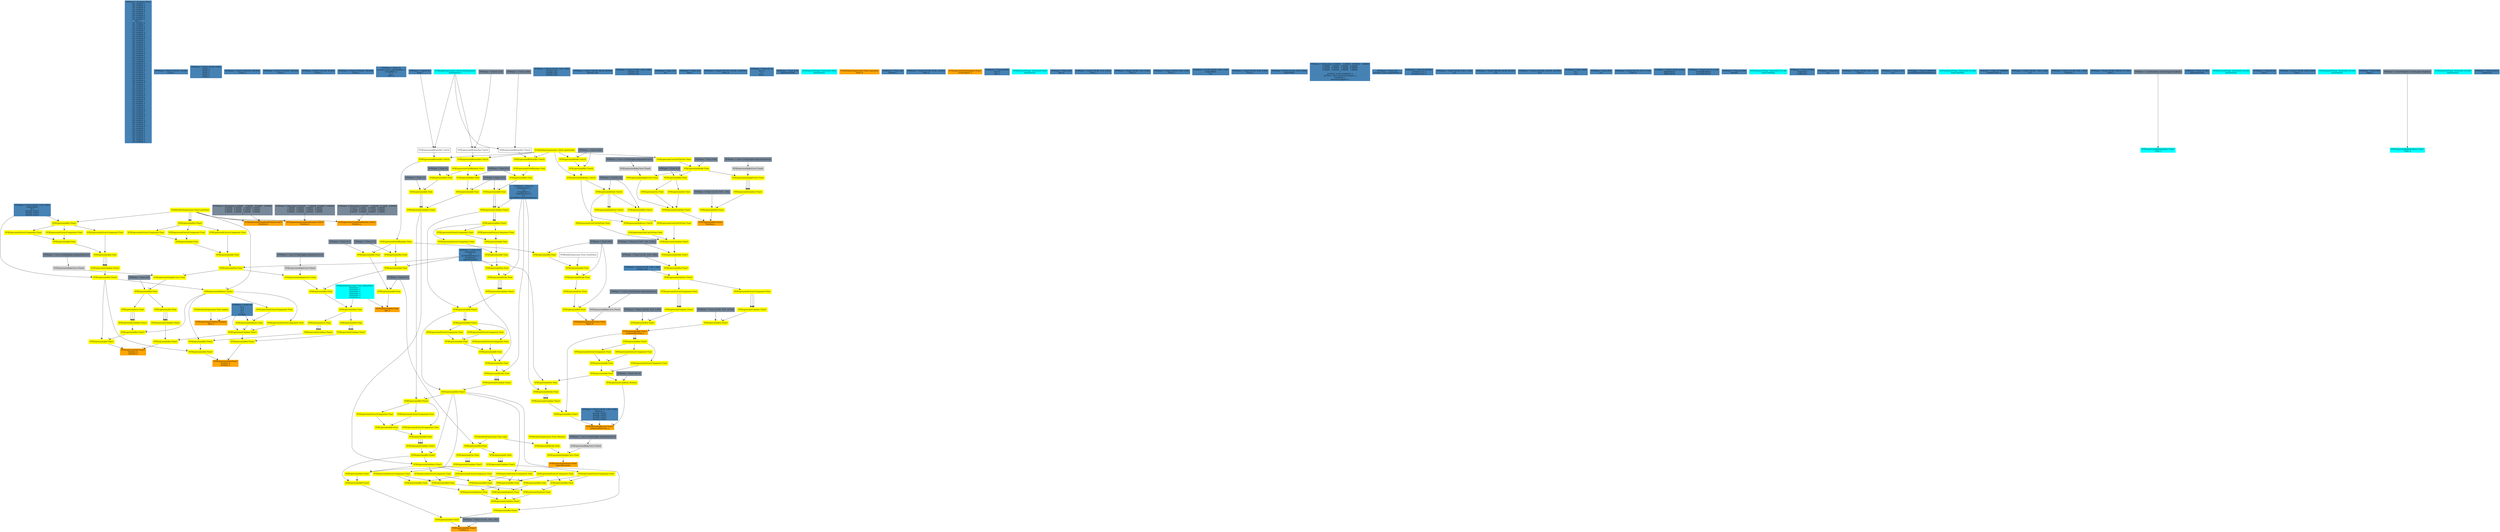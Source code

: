 digraph G {
node0 [shape="box" color="steelblue" style="filled" label="VFXValue`1 Boolean (True)
_vfx_enabled_a
_vfx_enabled_a
_vfx_enabled_b
_vfx_enabled_c
_vfx_enabled_d
_vfx_enabled_e
_vfx_enabled_a
_vfx_enabled_b
_vfx_enabled_a
Alive_a
_vfx_enabled_b
_vfx_enabled_c
_vfx_enabled_a
_vfx_enabled_b
_vfx_enabled_c
_vfx_enabled_a
_vfx_enabled_b
_vfx_enabled_a
_vfx_enabled_b
_vfx_enabled_c
_vfx_enabled_a
_vfx_enabled_a
_vfx_enabled_b
_vfx_enabled_a
_vfx_enabled_b
_vfx_enabled_a
_vfx_enabled_b
_vfx_enabled_c
_vfx_enabled_d
_vfx_enabled_e
_vfx_enabled_f
_vfx_enabled_a
_vfx_enabled_a
_vfx_enabled_b
_vfx_enabled_a
_vfx_enabled_b
_vfx_enabled_c
_vfx_enabled_d
_vfx_enabled_a
_vfx_enabled_b
_vfx_enabled_a
_vfx_enabled_b
_vfx_enabled_c
_vfx_enabled_d
_vfx_enabled_a
_vfx_enabled_b
_vfx_enabled_c
_vfx_enabled_d
_vfx_enabled_a
_vfx_enabled_a
_vfx_enabled_b
_vfx_enabled_c
_vfx_enabled_d
_vfx_enabled_e
_vfx_enabled_f
_vfx_enabled_a
_vfx_enabled_b
_vfx_enabled_c
_vfx_enabled_d
_vfx_enabled_e
_vfx_enabled_a
_vfx_enabled_a
_vfx_enabled_b
_vfx_enabled_a
_vfx_enabled_b
_vfx_enabled_c
_vfx_enabled_d
_vfx_enabled_a
_vfx_enabled_a
_vfx_enabled_a
_vfx_enabled_a
_vfx_enabled_a
_vfx_enabled_a"]
node1 [shape="box" color="steelblue" style="filled" label="VFXValue`1 Float2 ((16.00, 16.00))
Count_a"]
node2 [shape="box" color="steelblue" style="filled" label="VFXValue`1 Float2 ((0.00, 0.00))
Delay_a
Delay_a
Delay_a
Delay_a
Delay_a"]
node3 [shape="box" color="steelblue" style="filled" label="VFXValue`1 Float2 ((256.00, 256.00))
Count_a"]
node4 [shape="box" color="steelblue" style="filled" label="VFXValue`1 Float2 ((128.00, 128.00))
Count_a"]
node5 [shape="box" color="steelblue" style="filled" label="VFXValue`1 Float2 ((32.00, 32.00))
Count_a"]
node6 [shape="box" color="steelblue" style="filled" label="VFXValue`1 Float2 ((750.00, 750.00))
Count_a"]
node7 [shape="box" color="steelblue" style="filled" label="VFXValue`1 Float (3)
arcTorus_torus_minorRadius_a
FrameRate_a
B_a
Rate_a"]
node8 [shape="box" color="steelblue" style="filled" label="VFXValue`1 Float3 ((0.00, 1.00, 0.00))
targetOffset
B_b
bounds_center
bounds_center
bounds_center"]
node9 [shape="box" color="steelblue" style="filled" label="VFXValue`1 Float3 ((2.00, 3.00, 2.00))
bounds_size
bounds_size
bounds_size"]
node10 [shape="box" color="steelblue" style="filled" label="VFXValue`1 Float3 ((0.00, 0.00, 0.00))
Position_a
bounds_center
bounds_center
bounds_center
bounds_center"]
node11 [shape="box" color="steelblue" style="filled" label="VFXValue`1 Float3 ((1.00, 1.00, 1.00))
bounds_size"]
node12 [shape="box" color="steelblue" style="filled" label="VFXValue`1 Float3 ((40.00, 40.00, 40.00))
bounds_size"]
node13 [shape="box" color="steelblue" style="filled" label="VFXValue`1 Float3 ((4.00, 2.00, 3.00))
bounds_size
bounds_size"]
node14 [shape="box" color="steelblue" style="filled" label="VFXValue`1 Float (0)
A_a
A_e
A_b
A_c
metallic"]
node15 [shape="box" color="steelblue" style="filled" label="VFXValue`1 Float (32)
B_a"]
node16 [shape="box" color="orange" style="filled" label="VFXExpressionMul Float3
Position_a"]
node17 [shape="box" color="yellow" style="filled" label="VFXExpressionAdd Float3"]
node18 [shape="box" color="yellow" style="filled" label="VFXExpressionAdd Float3"]
node19 [shape="box" color="yellow" style="filled" label="VFXExpressionMul Float3"]
node20 [shape="box" color="yellow" style="filled" label="VFXExpressionMul Float3"]
node21 [shape="box" color="yellow" style="filled" label="VFXExpressionMul Float3"]
node22 [shape="box" color="yellow" style="filled" label="VFXExpressionCombine Float3"]
node23 [shape="box" color="yellow" style="filled" label="VFXExpressionAdd Float"]
node24 [shape="box" color="lightslategray" style="filled" label="VFXValue`1 Float (-0.1)"]
node25 [shape="box" color="yellow" style="filled" label="VFXExpressionMul Float"]
node26 [shape="box" color="yellow" style="filled" label="VFXExpressionFixedRandom Float"]
node27 [shape="box" color="yellow" style="filled" label="VFXExpressionBitwiseXor Uint32"]
node28 [shape="box" color="yellow" style="filled" label="VFXAttributeExpression Uint32 (particleId)"]
node29 [shape="box" label="VFXExpressionBitwiseXor Uint32"]
node30 [shape="box" color="lightslategray" style="filled" label="VFXValue`1 Uint32 (456)"]
node31 [shape="box" color="cyan" style="filled" label="VFXBuiltInExpression Uint32 (SystemSeed)
systemSeed_f"]
node32 [shape="box" color="lightslategray" style="filled" label="VFXValue`1 Float (0.2)"]
node33 [shape="box" color="steelblue" style="filled" label="VFXValue`1 Float (1)
volumeFactor_a
A_f
FrameRate_a
FadedDistance_d
A_a
invSoftParticlesFadeDistance"]
node34 [shape="box" color="yellow" style="filled" label="VFXExpressionCombine Float3"]
node35 [shape="box" color="yellow" style="filled" label="VFXExpressionDivide Float"]
node36 [shape="box" color="yellow" style="filled" label="VFXExpressionPow Float"]
node37 [shape="box" color="yellow" style="filled" label="VFXExpressionAdd Float"]
node38 [shape="box" color="yellow" style="filled" label="VFXExpressionAdd Float"]
node39 [shape="box" color="yellow" style="filled" label="VFXExpressionExtractComponent Float"]
node40 [shape="box" color="yellow" style="filled" label="VFXExpressionMul Float3"]
node41 [shape="box" color="yellow" style="filled" label="VFXExpressionExtractComponent Float"]
node42 [shape="box" color="yellow" style="filled" label="VFXExpressionExtractComponent Float"]
node43 [shape="box" color="steelblue" style="filled" label="VFXValue`1 Float (0.5)
smoothness
A_b
InvFadeDistance_d
smoothness
alphaThreshold"]
node44 [shape="box" color="yellow" style="filled" label="VFXExpressionCombine Float3"]
node45 [shape="box" color="yellow" style="filled" label="VFXExpressionDivide Float"]
node46 [shape="box" color="yellow" style="filled" label="VFXExpressionPow Float"]
node47 [shape="box" color="yellow" style="filled" label="VFXExpressionAdd Float"]
node48 [shape="box" color="yellow" style="filled" label="VFXExpressionAdd Float"]
node49 [shape="box" color="yellow" style="filled" label="VFXExpressionExtractComponent Float"]
node50 [shape="box" color="yellow" style="filled" label="VFXExpressionMul Float3"]
node51 [shape="box" color="yellow" style="filled" label="VFXExpressionExtractComponent Float"]
node52 [shape="box" color="yellow" style="filled" label="VFXExpressionExtractComponent Float"]
node53 [shape="box" color="yellow" style="filled" label="VFXExpressionCombine Float3"]
node54 [shape="box" color="yellow" style="filled" label="VFXExpressionAdd Float"]
node55 [shape="box" color="yellow" style="filled" label="VFXExpressionAdd Float"]
node56 [shape="box" color="yellow" style="filled" label="VFXExpressionExtractComponent Float"]
node57 [shape="box" color="yellow" style="filled" label="VFXExpressionMul Float3"]
node58 [shape="box" color="yellow" style="filled" label="VFXExpressionCombine Float3"]
node59 [shape="box" color="yellow" style="filled" label="VFXExpressionAdd Float"]
node60 [shape="box" color="lightslategray" style="filled" label="VFXValue`1 Float (-1)"]
node61 [shape="box" color="yellow" style="filled" label="VFXExpressionMul Float"]
node62 [shape="box" color="yellow" style="filled" label="VFXExpressionFixedRandom Float"]
node63 [shape="box" color="yellow" style="filled" label="VFXExpressionBitwiseXor Uint32"]
node64 [shape="box" label="VFXExpressionBitwiseXor Uint32"]
node65 [shape="box" color="lightslategray" style="filled" label="VFXValue`1 Uint32 (123)"]
node66 [shape="box" color="lightslategray" style="filled" label="VFXValue`1 Float (2)"]
node67 [shape="box" color="yellow" style="filled" label="VFXExpressionAdd Float"]
node68 [shape="box" color="yellow" style="filled" label="VFXExpressionMul Float"]
node69 [shape="box" color="yellow" style="filled" label="VFXExpressionExtractComponent Float"]
node70 [shape="box" color="yellow" style="filled" label="VFXExpressionExtractComponent Float"]
node71 [shape="box" color="yellow" style="filled" label="VFXExpressionMul Float3"]
node72 [shape="box" color="yellow" style="filled" label="VFXExpressionSubtract Float3"]
node73 [shape="box" color="yellow" style="filled" label="VFXExpressionCombine Float3"]
node74 [shape="box" color="yellow" style="filled" label="VFXExpressionCos Float"]
node75 [shape="box" color="yellow" style="filled" label="VFXExpressionMul Float"]
node76 [shape="box" color="yellow" style="filled" label="VFXAttributeExpression Float (age)"]
node77 [shape="box" color="lightslategray" style="filled" label="VFXValue`1 Float (0.1)"]
node78 [shape="box" color="yellow" style="filled" label="VFXExpressionMul Float3"]
node79 [shape="box" color="yellow" style="filled" label="VFXExpressionCombine Float3"]
node80 [shape="box" color="yellow" style="filled" label="VFXExpressionSubtract Float"]
node81 [shape="box" color="yellow" style="filled" label="VFXExpressionMul Float"]
node82 [shape="box" color="yellow" style="filled" label="VFXExpressionExtractComponent Float"]
node83 [shape="box" color="yellow" style="filled" label="VFXExpressionExtractComponent Float"]
node84 [shape="box" color="yellow" style="filled" label="VFXExpressionMul Float"]
node85 [shape="box" color="yellow" style="filled" label="VFXExpressionExtractComponent Float"]
node86 [shape="box" color="yellow" style="filled" label="VFXExpressionExtractComponent Float"]
node87 [shape="box" color="yellow" style="filled" label="VFXExpressionSubtract Float"]
node88 [shape="box" color="yellow" style="filled" label="VFXExpressionMul Float"]
node89 [shape="box" color="yellow" style="filled" label="VFXExpressionExtractComponent Float"]
node90 [shape="box" color="yellow" style="filled" label="VFXExpressionMul Float"]
node91 [shape="box" color="yellow" style="filled" label="VFXExpressionExtractComponent Float"]
node92 [shape="box" color="yellow" style="filled" label="VFXExpressionSubtract Float"]
node93 [shape="box" color="yellow" style="filled" label="VFXExpressionMul Float"]
node94 [shape="box" color="yellow" style="filled" label="VFXExpressionMul Float"]
node95 [shape="box" color="yellow" style="filled" label="VFXExpressionCombine Float3"]
node96 [shape="box" color="yellow" style="filled" label="VFXExpressionSin Float"]
node97 [shape="box" color="lightslategray" style="filled" label="VFXValue`1 Float3 ((1.45, 1.00, 1.00))"]
node98 [shape="box" color="orange" style="filled" label="VFXExpressionMul Float
Age_b"]
node99 [shape="box" color="yellow" style="filled" label="VFXExpressionAdd Float"]
node100 [shape="box" color="yellow" style="filled" label="VFXExpressionMul Float"]
node101 [shape="box" color="yellow" style="filled" label="VFXExpressionFixedRandom Float"]
node102 [shape="box" color="yellow" style="filled" label="VFXExpressionBitwiseXor Uint32"]
node103 [shape="box" label="VFXExpressionBitwiseXor Uint32"]
node104 [shape="box" color="steelblue" style="filled" label="VFXValue`1 Uint32 (0)
Seed_f"]
node105 [shape="box" color="lightslategray" style="filled" label="VFXValue`1 Float (0.3)"]
node106 [shape="box" color="cyan" style="filled" label="VFXBuiltInExpression Float (DeltaTime)
deltaTime_c
deltaTime_e
deltaTime_b
deltaTime_a
deltaTime_a
deltaTime_a"]
node107 [shape="box" color="steelblue" style="filled" label="VFXValue`1 Float (30)
Rate_c"]
node108 [shape="box" color="steelblue" style="filled" label="VFXValue`1 Float3 ((12.00, 512.00, 1234.00))
Color_d"]
node109 [shape="box" color="steelblue" style="filled" label="VFXValue`1 Float (0.25)
Size_a
r_a
Size_c"]
node110 [shape="box" color="steelblue" style="filled" label="VFXValue`1 Float (0.9)
alphaThreshold"]
node111 [shape="box" color="cyan" style="filled" label="VFXTexture2DValue Texture2D (954)
mainTexture"]
node112 [shape="box" color="orange" style="filled" label="VFXAttributeExpression Float3 (position)
Value_b"]
node113 [shape="box" color="steelblue" style="filled" label="VFXValue`1 Float (16)
Lifetime_c"]
node114 [shape="box" color="steelblue" style="filled" label="VFXValue`1 Float3 ((0.00, 14.91, 32.00))
Color_a"]
node115 [shape="box" color="orange" style="filled" label="VFXExpressionStripTangent Float3
stripTangent_a"]
node116 [shape="box" color="steelblue" style="filled" label="VFXValue`1 Float (0.005)
Size_b
Size_c"]
node117 [shape="box" color="orange" style="filled" label="VFXExpressionSaturate Float
alphaThreshold"]
node118 [shape="box" color="yellow" style="filled" label="VFXExpressionSampleCurve Float"]
node119 [shape="box" color="lightgray" style="filled" label="VFXExpressionBakeCurve Float4"]
node120 [shape="box" color="lightslategray" style="filled" label="VFXValue`1 Curve (UnityEngine.AnimationCurve)"]
node121 [shape="box" color="yellow" style="filled" label="VFXExpressionDivide Float"]
node122 [shape="box" color="yellow" style="filled" label="VFXAttributeExpression Float (lifetime)"]
node123 [shape="box" color="cyan" style="filled" label="VFXTexture2DValue Texture2D (954)
mainTexture"]
node124 [shape="box" color="orange" style="filled" label="VFXExpressionAdd Float3
computedPosition_a"]
node125 [shape="box" color="yellow" style="filled" label="VFXExpressionMul Float3"]
node126 [shape="box" color="yellow" style="filled" label="VFXExpressionCombine Float3"]
node127 [shape="box" color="yellow" style="filled" label="VFXExpressionExtractComponent Float"]
node128 [shape="box" color="yellow" style="filled" label="VFXExpressionSubtract Float3"]
node129 [shape="box" color="yellow" style="filled" label="VFXExpressionMul Float3"]
node130 [shape="box" color="yellow" style="filled" label="VFXExpressionDivide Float3"]
node131 [shape="box" color="yellow" style="filled" label="VFXExpressionCombine Float3"]
node132 [shape="box" color="yellow" style="filled" label="VFXExpressionCastUintToFloat Float"]
node133 [shape="box" color="yellow" style="filled" label="VFXExpressionDivide Uint32"]
node134 [shape="box" color="yellow" style="filled" label="VFXExpressionSubtract Uint32"]
node135 [shape="box" color="yellow" style="filled" label="VFXExpressionMul Uint32"]
node136 [shape="box" color="yellow" style="filled" label="VFXExpressionDivide Uint32"]
node137 [shape="box" color="lightslategray" style="filled" label="VFXValue`1 Uint32 (256)"]
node138 [shape="box" color="lightslategray" style="filled" label="VFXValue`1 Uint32 (16)"]
node139 [shape="box" color="yellow" style="filled" label="VFXExpressionCastUintToFloat Float"]
node140 [shape="box" color="yellow" style="filled" label="VFXExpressionSubtract Uint32"]
node141 [shape="box" color="yellow" style="filled" label="VFXExpressionCastUintToFloat Float"]
node142 [shape="box" color="yellow" style="filled" label="VFXExpressionSubtract Uint32"]
node143 [shape="box" color="yellow" style="filled" label="VFXExpressionMul Uint32"]
node144 [shape="box" color="lightslategray" style="filled" label="VFXValue`1 Float3 ((15.00, 1.00, 15.00))"]
node145 [shape="box" color="lightslategray" style="filled" label="VFXValue`1 Float3 ((2.00, 2.00, 2.00))"]
node146 [shape="box" color="lightslategray" style="filled" label="VFXValue`1 Float3 ((20.00, 0.00, 0.00))"]
node147 [shape="box" color="yellow" style="filled" label="VFXExpressionMul Float3"]
node148 [shape="box" color="yellow" style="filled" label="VFXExpressionCombine Float3"]
node149 [shape="box" color="yellow" style="filled" label="VFXExpressionExtractComponent Float"]
node150 [shape="box" color="lightslategray" style="filled" label="VFXValue`1 Float3 ((0.00, 0.00, 20.00))"]
node151 [shape="box" color="orange" style="filled" label="VFXExpressionBranch Float3
computedDirection_a"]
node152 [shape="box" color="yellow" style="filled" label="VFXExpressionCondition Boolean"]
node153 [shape="box" color="yellow" style="filled" label="VFXExpressionAdd Float"]
node154 [shape="box" color="yellow" style="filled" label="VFXExpressionAdd Float"]
node155 [shape="box" color="yellow" style="filled" label="VFXExpressionExtractComponent Float"]
node156 [shape="box" color="yellow" style="filled" label="VFXExpressionMul Float3"]
node157 [shape="box" color="yellow" style="filled" label="VFXExpressionExtractComponent Float"]
node158 [shape="box" color="yellow" style="filled" label="VFXExpressionExtractComponent Float"]
node159 [shape="box" color="lightslategray" style="filled" label="VFXValue`1 Float (1E-10)"]
node160 [shape="box" color="yellow" style="filled" label="VFXExpressionMul Float3"]
node161 [shape="box" color="yellow" style="filled" label="VFXExpressionCombine Float3"]
node162 [shape="box" color="yellow" style="filled" label="VFXExpressionDivide Float"]
node163 [shape="box" color="yellow" style="filled" label="VFXExpressionPow Float"]
node164 [shape="box" color="steelblue" style="filled" label="VFXValue`1 Float (40)
Size_b"]
node165 [shape="box" color="steelblue" style="filled" label="VFXValue`1 Float3 ((0.08, 0.12, 0.22))
Color_c"]
node166 [shape="box" color="steelblue" style="filled" label="VFXValue`1 Float3 ((0.00, 0.50, 0.00))
Pivot_a"]
node167 [shape="box" color="steelblue" style="filled" label="VFXValue`1 Float3 ((0.00, 0.00, 0.50))
Pivot_a"]
node168 [shape="box" color="orange" style="filled" label="VFXExpressionTransformPosition Float3
Position_b"]
node169 [shape="box" color="lightslategray" style="filled" label="VFXValue`1 Matrix4x4 (1.00000	0.00000	0.00000	0.00000
0.00000	0.00000	-1.00000	0.00000
0.00000	1.00000	0.00000	0.00000
0.00000	0.00000	0.00000	1.00000
)"]
node170 [shape="box" color="yellow" style="filled" label="VFXAttributeExpression Float3 (position)"]
node171 [shape="box" color="steelblue" style="filled" label="VFXValue`1 Float3 ((0.00, 0.00, 1.00))
targetOffset
B_b"]
node172 [shape="box" color="steelblue" style="filled" label="VFXValue`1 Float3 ((0.50, 0.00, 0.00))
Pivot_a"]
node173 [shape="box" color="orange" style="filled" label="VFXExpressionTransformPosition Float3
Position_b"]
node174 [shape="box" color="lightslategray" style="filled" label="VFXValue`1 Matrix4x4 (0.00000	-1.00000	0.00000	0.00000
1.00000	0.00000	0.00000	0.00000
0.00000	0.00000	1.00000	0.00000
0.00000	0.00000	0.00000	1.00000
)"]
node175 [shape="box" color="steelblue" style="filled" label="VFXValue`1 Float3 ((1.00, 0.00, 0.00))
targetOffset"]
node176 [shape="box" color="steelblue" style="filled" label="VFXValue`1 Matrix4x4 (1.00000	0.00000	0.00000	0.00000
0.00000	1.00000	0.00000	0.00000
0.00000	0.00000	1.00000	0.00000
0.00000	0.00000	0.00000	1.00000
)
arcTorus_torus_transform_a
arcTorus_torus_inverseTranspose_a
transform_a
inverseTranspose_a"]
node177 [shape="box" color="steelblue" style="filled" label="VFXValue`1 Float (12)
arcTorus_torus_majorRadius_a"]
node178 [shape="box" color="steelblue" style="filled" label="VFXValue`1 Float (6.283185)
arcTorus_arc_a
arcSphere_arc_a"]
node179 [shape="box" color="steelblue" style="filled" label="VFXValue`1 Float3 ((0.00, 0.00, -1.00))
A_b"]
node180 [shape="box" color="orange" style="filled" label="VFXExpressionTransformPosition Float3
Position_c"]
node181 [shape="box" color="lightslategray" style="filled" label="VFXValue`1 Matrix4x4 (-0.58303	-0.80289	0.12428	0.00000
-0.19217	0.28491	0.93909	0.00000
-0.78940	0.52364	-0.32040	0.00000
0.00000	0.00000	0.00000	1.00000
)"]
node182 [shape="box" color="steelblue" style="filled" label="VFXValue`1 Float3 ((80.00, 80.00, 80.00))
A_d"]
node183 [shape="box" color="steelblue" style="filled" label="VFXValue`1 Float3 ((120.00, 120.00, 120.00))
B_d"]
node184 [shape="box" color="steelblue" style="filled" label="VFXValue`1 Float (360)
B_e
B_b"]
node185 [shape="box" color="steelblue" style="filled" label="VFXValue`1 Float (50)
B_f"]
node186 [shape="box" color="steelblue" style="filled" label="VFXValue`1 Float3 ((0.75, 0.75, 0.75))
Color_b"]
node187 [shape="box" color="steelblue" style="filled" label="VFXValue`1 Float2 ((8.00, 8.00))
flipBookSize
flipBookSize"]
node188 [shape="box" color="steelblue" style="filled" label="VFXValue`1 Float2 ((0.13, 0.13))
invFlipBookSize
invFlipBookSize"]
node189 [shape="box" color="steelblue" style="filled" label="VFXValue`1 Float (0.106)
metallic"]
node190 [shape="box" color="cyan" style="filled" label="VFXTexture2DValue Texture2D (35138)
baseColorMap"]
node191 [shape="box" color="steelblue" style="filled" label="VFXValue`1 Float (0.293)
cropFactor
cropFactor"]
node192 [shape="box" color="orange" style="filled" label="VFXExpressionMul Float3
Position_a"]
node193 [shape="box" color="yellow" style="filled" label="VFXExpressionCombine Float3"]
node194 [shape="box" color="yellow" style="filled" label="VFXExpressionSin Float"]
node195 [shape="box" color="yellow" style="filled" label="VFXExpressionMul Float"]
node196 [shape="box" color="yellow" style="filled" label="VFXExpressionDivide Float"]
node197 [shape="box" color="yellow" style="filled" label="VFXExpressionCastUintToFloat Float"]
node198 [shape="box" color="lightslategray" style="filled" label="VFXValue`1 Float (100)"]
node199 [shape="box" color="lightslategray" style="filled" label="VFXValue`1 Float (23)"]
node200 [shape="box" color="yellow" style="filled" label="VFXExpressionSampleCurve Float"]
node201 [shape="box" color="lightgray" style="filled" label="VFXExpressionBakeCurve Float4"]
node202 [shape="box" color="lightslategray" style="filled" label="VFXValue`1 Curve (UnityEngine.AnimationCurve)"]
node203 [shape="box" color="yellow" style="filled" label="VFXExpressionCos Float"]
node204 [shape="box" color="yellow" style="filled" label="VFXExpressionMul Float3"]
node205 [shape="box" color="lightslategray" style="filled" label="VFXValue`1 Float3 ((2.50, 0.00, 1.40))"]
node206 [shape="box" color="yellow" style="filled" label="VFXExpressionCombine Float3"]
node207 [shape="box" color="yellow" style="filled" label="VFXExpressionSampleCurve Float"]
node208 [shape="box" color="lightgray" style="filled" label="VFXExpressionBakeCurve Float4"]
node209 [shape="box" color="lightslategray" style="filled" label="VFXValue`1 Curve (UnityEngine.AnimationCurve)"]
node210 [shape="box" color="steelblue" style="filled" label="VFXValue`1 Float (63)
B_c"]
node211 [shape="box" color="orange" style="filled" label="VFXExpressionAdd Float3
Position_d
Position_d"]
node212 [shape="box" color="yellow" style="filled" label="VFXExpressionAdd Float3"]
node213 [shape="box" color="yellow" style="filled" label="VFXExpressionMul Float3"]
node214 [shape="box" color="yellow" style="filled" label="VFXExpressionCombine Float3"]
node215 [shape="box" color="yellow" style="filled" label="VFXExpressionAdd Float"]
node216 [shape="box" color="yellow" style="filled" label="VFXExpressionAdd Float"]
node217 [shape="box" color="yellow" style="filled" label="VFXExpressionExtractComponent Float"]
node218 [shape="box" color="yellow" style="filled" label="VFXExpressionMul Float3"]
node219 [shape="box" color="yellow" style="filled" label="VFXExpressionExtractComponent Float"]
node220 [shape="box" color="yellow" style="filled" label="VFXExpressionExtractComponent Float"]
node221 [shape="box" color="yellow" style="filled" label="VFXExpressionMul Float3"]
node222 [shape="box" color="yellow" style="filled" label="VFXExpressionSubtract Float3"]
node223 [shape="box" color="yellow" style="filled" label="VFXExpressionCombine Float3"]
node224 [shape="box" color="yellow" style="filled" label="VFXExpressionCos Float"]
node225 [shape="box" color="yellow" style="filled" label="VFXExpressionMul Float"]
node226 [shape="box" color="yellow" style="filled" label="VFXExpressionSampleCurve Float"]
node227 [shape="box" color="lightgray" style="filled" label="VFXExpressionBakeCurve Float4"]
node228 [shape="box" color="lightslategray" style="filled" label="VFXValue`1 Curve (UnityEngine.AnimationCurve)"]
node229 [shape="box" color="yellow" style="filled" label="VFXExpressionPow Float"]
node230 [shape="box" color="yellow" style="filled" label="VFXExpressionAdd Float"]
node231 [shape="box" color="yellow" style="filled" label="VFXExpressionAdd Float"]
node232 [shape="box" color="yellow" style="filled" label="VFXExpressionExtractComponent Float"]
node233 [shape="box" color="yellow" style="filled" label="VFXExpressionMul Float3"]
node234 [shape="box" color="yellow" style="filled" label="VFXExpressionExtractComponent Float"]
node235 [shape="box" color="yellow" style="filled" label="VFXExpressionExtractComponent Float"]
node236 [shape="box" color="lightslategray" style="filled" label="VFXValue`1 Float (24)"]
node237 [shape="box" color="yellow" style="filled" label="VFXExpressionMul Float3"]
node238 [shape="box" color="yellow" style="filled" label="VFXExpressionCombine Float3"]
node239 [shape="box" color="yellow" style="filled" label="VFXExpressionSubtract Float"]
node240 [shape="box" color="yellow" style="filled" label="VFXExpressionExtractComponent Float"]
node241 [shape="box" color="yellow" style="filled" label="VFXExpressionExtractComponent Float"]
node242 [shape="box" color="yellow" style="filled" label="VFXExpressionCombine Float3"]
node243 [shape="box" color="yellow" style="filled" label="VFXExpressionSin Float"]
node244 [shape="box" color="orange" style="filled" label="VFXExpressionAdd Float3
Position_b
Position_a"]
node245 [shape="box" color="yellow" style="filled" label="VFXExpressionAdd Float3"]
node246 [shape="box" color="yellow" style="filled" label="VFXExpressionMul Float3"]
node247 [shape="box" color="yellow" style="filled" label="VFXExpressionCombine Float3"]
node248 [shape="box" color="yellow" style="filled" label="VFXExpressionCos Float"]
node249 [shape="box" color="yellow" style="filled" label="VFXExpressionMul Float"]
node250 [shape="box" color="yellow" style="filled" label="VFXExpressionMul Float"]
node251 [shape="box" color="yellow" style="filled" label="VFXExpressionAdd Float"]
node252 [shape="box" color="yellow" style="filled" label="VFXExpressionMul Float"]
node253 [shape="box" color="lightslategray" style="filled" label="VFXValue`1 Float (1.5)"]
node254 [shape="box" color="yellow" style="filled" label="VFXExpressionSampleCurve Float"]
node255 [shape="box" color="lightgray" style="filled" label="VFXExpressionBakeCurve Float4"]
node256 [shape="box" color="lightslategray" style="filled" label="VFXValue`1 Curve (UnityEngine.AnimationCurve)"]
node257 [shape="box" color="yellow" style="filled" label="VFXExpressionMul Float3"]
node258 [shape="box" color="yellow" style="filled" label="VFXExpressionCombine Float3"]
node259 [shape="box" color="yellow" style="filled" label="VFXExpressionSin Float"]
node260 [shape="box" color="steelblue" style="filled" label="VFXValue`1 Float3 ((0.60, 0.60, 0.60))
Color_a"]
node261 [shape="box" color="steelblue" style="filled" label="VFXValue`1 Float (1.27)
B_b"]
node262 [shape="box" color="steelblue" style="filled" label="VFXValue`1 Float (9.990009)
invSoftParticlesFadeDistance"]
node263 [shape="box" color="cyan" style="filled" label="VFXTexture2DValue Texture2D (35140)
baseColorMap"]
node264 [shape="box" color="steelblue" style="filled" label="VFXValue`1 Float (0.7289999)
volumeFactor_a"]
node265 [shape="box" color="steelblue" style="filled" label="VFXValue`1 Float3 ((0.00, -1.00, 0.00))
A_b"]
node266 [shape="box" color="steelblue" style="filled" label="VFXValue`1 Float3 ((2.00, 0.20, 1.00))
Position_c"]
node267 [shape="box" color="steelblue" style="filled" label="VFXValue`1 Float3 ((8.04, 109.00, 511.00))
Color_e"]
node268 [shape="box" color="cyan" style="filled" label="VFXExpressionBakeGradient Float3
Color_f"]
node269 [shape="box" color="lightslategray" style="filled" label="VFXValue`1 ColorGradient (UnityEngine.Gradient)"]
node270 [shape="box" color="steelblue" style="filled" label="VFXValue`1 Float (0.149)
alphaThreshold"]
node271 [shape="box" color="cyan" style="filled" label="VFXTexture2DValue Texture2D (35142)
mainTexture"]
node272 [shape="box" color="steelblue" style="filled" label="VFXValue`1 Float (0.05)
Size_a"]
node273 [shape="box" color="steelblue" style="filled" label="VFXValue`1 Float3 ((0.50, 2.90, 8.60))
Color_c"]
node274 [shape="box" color="orange" style="filled" label="VFXExpressionSampleCurve Float
Alpha_d"]
node275 [shape="box" color="lightgray" style="filled" label="VFXExpressionBakeCurve Float4"]
node276 [shape="box" color="lightslategray" style="filled" label="VFXValue`1 Curve (UnityEngine.AnimationCurve)"]
node277 [shape="box" color="yellow" style="filled" label="VFXExpressionMul Float"]
node278 [shape="box" color="yellow" style="filled" label="VFXExpressionFrac Float"]
node279 [shape="box" color="yellow" style="filled" label="VFXExpressionDivide Float"]
node280 [shape="box" color="yellow" style="filled" label="VFXExpressionAdd Float"]
node281 [shape="box" label="VFXBuiltInExpression Float (TotalTime)"]
node282 [shape="box" color="yellow" style="filled" label="VFXExpressionMul Float"]
node283 [shape="box" color="lightslategray" style="filled" label="VFXValue`1 Float (180)"]
node284 [shape="box" color="orange" style="filled" label="VFXExpressionCondition Boolean
Alive_e"]
node285 [shape="box" color="yellow" style="filled" label="VFXAttributeExpression Float (alpha)"]
node286 [shape="box" color="cyan" style="filled" label="VFXTexture2DValue Texture2D (35144)
mainTexture"]
node287 [shape="box" color="steelblue" style="filled" label="VFXValue`1 Float (90)
Angle_a"]
node288 [shape="box" color="cyan" style="filled" label="VFXExpressionBakeGradient Float3
Color_d"]
node289 [shape="box" color="lightslategray" style="filled" label="VFXValue`1 ColorGradient (UnityEngine.Gradient)"]
node290 [shape="box" color="cyan" style="filled" label="VFXTexture2DValue Texture2D (35146)
mainTexture"]
node291 [shape="box" color="steelblue" style="filled" label="VFXValue`1 Float (0.213)
cropFactor"]
node17 -> node16 [headlabel="0"]
node97 -> node16 [headlabel="1"]
node18 -> node17 [headlabel="0"]
node78 -> node17 [headlabel="1"]
node19 -> node18 [headlabel="0"]
node71 -> node18 [headlabel="1"]
node20 -> node19 [headlabel="0"]
node53 -> node19 [headlabel="1"]
node21 -> node20 [headlabel="0"]
node44 -> node20 [headlabel="1"]
node22 -> node21 [headlabel="0"]
node34 -> node21 [headlabel="1"]
node23 -> node22 [headlabel="0"]
node33 -> node22 [headlabel="1"]
node23 -> node22 [headlabel="2"]
node24 -> node23 [headlabel="0"]
node25 -> node23 [headlabel="1"]
node26 -> node25 [headlabel="0"]
node32 -> node25 [headlabel="1"]
node27 -> node26 
node28 -> node27 [headlabel="0"]
node29 -> node27 [headlabel="1"]
node30 -> node29 [headlabel="0"]
node31 -> node29 [headlabel="1"]
node35 -> node34 [headlabel="0"]
node35 -> node34 [headlabel="1"]
node35 -> node34 [headlabel="2"]
node33 -> node35 [headlabel="0"]
node36 -> node35 [headlabel="1"]
node37 -> node36 [headlabel="0"]
node43 -> node36 [headlabel="1"]
node38 -> node37 [headlabel="0"]
node42 -> node37 [headlabel="1"]
node39 -> node38 [headlabel="0"]
node41 -> node38 [headlabel="1"]
node40 -> node39 
node22 -> node40 [headlabel="0"]
node22 -> node40 [headlabel="1"]
node40 -> node41 
node40 -> node42 
node45 -> node44 [headlabel="0"]
node45 -> node44 [headlabel="1"]
node45 -> node44 [headlabel="2"]
node33 -> node45 [headlabel="0"]
node46 -> node45 [headlabel="1"]
node47 -> node46 [headlabel="0"]
node43 -> node46 [headlabel="1"]
node48 -> node47 [headlabel="0"]
node52 -> node47 [headlabel="1"]
node49 -> node48 [headlabel="0"]
node51 -> node48 [headlabel="1"]
node50 -> node49 
node21 -> node50 [headlabel="0"]
node21 -> node50 [headlabel="1"]
node50 -> node51 
node50 -> node52 
node54 -> node53 [headlabel="0"]
node54 -> node53 [headlabel="1"]
node54 -> node53 [headlabel="2"]
node55 -> node54 [headlabel="0"]
node70 -> node54 [headlabel="1"]
node56 -> node55 [headlabel="0"]
node69 -> node55 [headlabel="1"]
node57 -> node56 
node20 -> node57 [headlabel="0"]
node58 -> node57 [headlabel="1"]
node59 -> node58 [headlabel="0"]
node67 -> node58 [headlabel="1"]
node59 -> node58 [headlabel="2"]
node60 -> node59 [headlabel="0"]
node61 -> node59 [headlabel="1"]
node62 -> node61 [headlabel="0"]
node66 -> node61 [headlabel="1"]
node63 -> node62 
node28 -> node63 [headlabel="0"]
node64 -> node63 [headlabel="1"]
node65 -> node64 [headlabel="0"]
node31 -> node64 [headlabel="1"]
node24 -> node67 [headlabel="0"]
node68 -> node67 [headlabel="1"]
node62 -> node68 [headlabel="0"]
node32 -> node68 [headlabel="1"]
node57 -> node69 
node57 -> node70 
node72 -> node71 [headlabel="0"]
node73 -> node71 [headlabel="1"]
node58 -> node72 [headlabel="0"]
node19 -> node72 [headlabel="1"]
node74 -> node73 [headlabel="0"]
node74 -> node73 [headlabel="1"]
node74 -> node73 [headlabel="2"]
node75 -> node74 
node76 -> node75 [headlabel="0"]
node77 -> node75 [headlabel="1"]
node79 -> node78 [headlabel="0"]
node95 -> node78 [headlabel="1"]
node80 -> node79 [headlabel="0"]
node87 -> node79 [headlabel="1"]
node92 -> node79 [headlabel="2"]
node81 -> node80 [headlabel="0"]
node84 -> node80 [headlabel="1"]
node82 -> node81 [headlabel="0"]
node83 -> node81 [headlabel="1"]
node72 -> node82 
node20 -> node83 
node85 -> node84 [headlabel="0"]
node86 -> node84 [headlabel="1"]
node72 -> node85 
node20 -> node86 
node88 -> node87 [headlabel="0"]
node90 -> node87 [headlabel="1"]
node85 -> node88 [headlabel="0"]
node89 -> node88 [headlabel="1"]
node20 -> node89 
node91 -> node90 [headlabel="0"]
node83 -> node90 [headlabel="1"]
node72 -> node91 
node93 -> node92 [headlabel="0"]
node94 -> node92 [headlabel="1"]
node91 -> node93 [headlabel="0"]
node86 -> node93 [headlabel="1"]
node82 -> node94 [headlabel="0"]
node89 -> node94 [headlabel="1"]
node96 -> node95 [headlabel="0"]
node96 -> node95 [headlabel="1"]
node96 -> node95 [headlabel="2"]
node75 -> node96 
node99 -> node98 [headlabel="0"]
node106 -> node98 [headlabel="1"]
node77 -> node99 [headlabel="0"]
node100 -> node99 [headlabel="1"]
node101 -> node100 [headlabel="0"]
node105 -> node100 [headlabel="1"]
node102 -> node101 
node28 -> node102 [headlabel="0"]
node103 -> node102 [headlabel="1"]
node104 -> node103 [headlabel="0"]
node31 -> node103 [headlabel="1"]
node118 -> node117 
node119 -> node118 [headlabel="0"]
node121 -> node118 [headlabel="1"]
node120 -> node119 
node76 -> node121 [headlabel="0"]
node122 -> node121 [headlabel="1"]
node125 -> node124 [headlabel="0"]
node147 -> node124 [headlabel="1"]
node126 -> node125 [headlabel="0"]
node146 -> node125 [headlabel="1"]
node127 -> node126 [headlabel="0"]
node127 -> node126 [headlabel="1"]
node127 -> node126 [headlabel="2"]
node128 -> node127 
node129 -> node128 [headlabel="0"]
node11 -> node128 [headlabel="1"]
node130 -> node129 [headlabel="0"]
node145 -> node129 [headlabel="1"]
node131 -> node130 [headlabel="0"]
node144 -> node130 [headlabel="1"]
node132 -> node131 [headlabel="0"]
node139 -> node131 [headlabel="1"]
node141 -> node131 [headlabel="2"]
node133 -> node132 
node134 -> node133 [headlabel="0"]
node138 -> node133 [headlabel="1"]
node28 -> node134 [headlabel="0"]
node135 -> node134 [headlabel="1"]
node136 -> node135 [headlabel="0"]
node137 -> node135 [headlabel="1"]
node28 -> node136 [headlabel="0"]
node137 -> node136 [headlabel="1"]
node140 -> node139 
node133 -> node140 [headlabel="0"]
node133 -> node140 [headlabel="1"]
node142 -> node141 
node134 -> node142 [headlabel="0"]
node143 -> node142 [headlabel="1"]
node133 -> node143 [headlabel="0"]
node138 -> node143 [headlabel="1"]
node148 -> node147 [headlabel="0"]
node150 -> node147 [headlabel="1"]
node149 -> node148 [headlabel="0"]
node149 -> node148 [headlabel="1"]
node149 -> node148 [headlabel="2"]
node128 -> node149 
node152 -> node151 [headlabel="0"]
node10 -> node151 [headlabel="1"]
node160 -> node151 [headlabel="2"]
node153 -> node152 [headlabel="0"]
node159 -> node152 [headlabel="1"]
node154 -> node153 [headlabel="0"]
node158 -> node153 [headlabel="1"]
node155 -> node154 [headlabel="0"]
node157 -> node154 [headlabel="1"]
node156 -> node155 
node124 -> node156 [headlabel="0"]
node124 -> node156 [headlabel="1"]
node156 -> node157 
node156 -> node158 
node124 -> node160 [headlabel="0"]
node161 -> node160 [headlabel="1"]
node162 -> node161 [headlabel="0"]
node162 -> node161 [headlabel="1"]
node162 -> node161 [headlabel="2"]
node33 -> node162 [headlabel="0"]
node163 -> node162 [headlabel="1"]
node153 -> node163 [headlabel="0"]
node43 -> node163 [headlabel="1"]
node169 -> node168 [headlabel="0"]
node170 -> node168 [headlabel="1"]
node174 -> node173 [headlabel="0"]
node170 -> node173 [headlabel="1"]
node181 -> node180 [headlabel="0"]
node170 -> node180 [headlabel="1"]
node193 -> node192 [headlabel="0"]
node204 -> node192 [headlabel="1"]
node194 -> node193 [headlabel="0"]
node200 -> node193 [headlabel="1"]
node203 -> node193 [headlabel="2"]
node195 -> node194 
node196 -> node195 [headlabel="0"]
node199 -> node195 [headlabel="1"]
node197 -> node196 [headlabel="0"]
node198 -> node196 [headlabel="1"]
node28 -> node197 
node201 -> node200 [headlabel="0"]
node196 -> node200 [headlabel="1"]
node202 -> node201 
node195 -> node203 
node205 -> node204 [headlabel="0"]
node206 -> node204 [headlabel="1"]
node207 -> node206 [headlabel="0"]
node207 -> node206 [headlabel="1"]
node207 -> node206 [headlabel="2"]
node208 -> node207 [headlabel="0"]
node196 -> node207 [headlabel="1"]
node209 -> node208 
node212 -> node211 [headlabel="0"]
node237 -> node211 [headlabel="1"]
node213 -> node212 [headlabel="0"]
node221 -> node212 [headlabel="1"]
node8 -> node213 [headlabel="0"]
node214 -> node213 [headlabel="1"]
node215 -> node214 [headlabel="0"]
node215 -> node214 [headlabel="1"]
node215 -> node214 [headlabel="2"]
node216 -> node215 [headlabel="0"]
node220 -> node215 [headlabel="1"]
node217 -> node216 [headlabel="0"]
node219 -> node216 [headlabel="1"]
node218 -> node217 
node8 -> node218 [headlabel="0"]
node170 -> node218 [headlabel="1"]
node218 -> node219 
node218 -> node220 
node222 -> node221 [headlabel="0"]
node223 -> node221 [headlabel="1"]
node170 -> node222 [headlabel="0"]
node213 -> node222 [headlabel="1"]
node224 -> node223 [headlabel="0"]
node224 -> node223 [headlabel="1"]
node224 -> node223 [headlabel="2"]
node225 -> node224 
node226 -> node225 [headlabel="0"]
node236 -> node225 [headlabel="1"]
node227 -> node226 [headlabel="0"]
node229 -> node226 [headlabel="1"]
node228 -> node227 
node230 -> node229 [headlabel="0"]
node43 -> node229 [headlabel="1"]
node231 -> node230 [headlabel="0"]
node235 -> node230 [headlabel="1"]
node232 -> node231 [headlabel="0"]
node234 -> node231 [headlabel="1"]
node233 -> node232 
node170 -> node233 [headlabel="0"]
node170 -> node233 [headlabel="1"]
node233 -> node234 
node233 -> node235 
node238 -> node237 [headlabel="0"]
node242 -> node237 [headlabel="1"]
node239 -> node238 [headlabel="0"]
node14 -> node238 [headlabel="1"]
node241 -> node238 [headlabel="2"]
node14 -> node239 [headlabel="0"]
node240 -> node239 [headlabel="1"]
node222 -> node240 
node222 -> node241 
node243 -> node242 [headlabel="0"]
node243 -> node242 [headlabel="1"]
node243 -> node242 [headlabel="2"]
node225 -> node243 
node245 -> node244 [headlabel="0"]
node257 -> node244 [headlabel="1"]
node213 -> node245 [headlabel="0"]
node246 -> node245 [headlabel="1"]
node222 -> node246 [headlabel="0"]
node247 -> node246 [headlabel="1"]
node248 -> node247 [headlabel="0"]
node248 -> node247 [headlabel="1"]
node248 -> node247 [headlabel="2"]
node249 -> node248 
node250 -> node249 [headlabel="0"]
node106 -> node249 [headlabel="1"]
node251 -> node250 [headlabel="0"]
node254 -> node250 [headlabel="1"]
node43 -> node251 [headlabel="0"]
node252 -> node251 [headlabel="1"]
node101 -> node252 [headlabel="0"]
node253 -> node252 [headlabel="1"]
node255 -> node254 [headlabel="0"]
node229 -> node254 [headlabel="1"]
node256 -> node255 
node238 -> node257 [headlabel="0"]
node258 -> node257 [headlabel="1"]
node259 -> node258 [headlabel="0"]
node259 -> node258 [headlabel="1"]
node259 -> node258 [headlabel="2"]
node249 -> node259 
node269 -> node268 
node275 -> node274 [headlabel="0"]
node277 -> node274 [headlabel="1"]
node276 -> node275 
node278 -> node277 [headlabel="0"]
node283 -> node277 [headlabel="1"]
node279 -> node278 
node280 -> node279 [headlabel="0"]
node283 -> node279 [headlabel="1"]
node281 -> node280 [headlabel="0"]
node282 -> node280 [headlabel="1"]
node101 -> node282 [headlabel="0"]
node283 -> node282 [headlabel="1"]
node285 -> node284 [headlabel="0"]
node14 -> node284 [headlabel="1"]
node289 -> node288 
}
